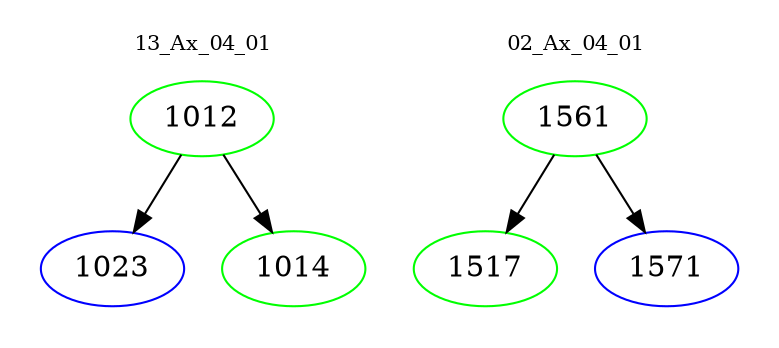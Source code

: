 digraph{
subgraph cluster_0 {
color = white
label = "13_Ax_04_01";
fontsize=10;
T0_1012 [label="1012", color="green"]
T0_1012 -> T0_1023 [color="black"]
T0_1023 [label="1023", color="blue"]
T0_1012 -> T0_1014 [color="black"]
T0_1014 [label="1014", color="green"]
}
subgraph cluster_1 {
color = white
label = "02_Ax_04_01";
fontsize=10;
T1_1561 [label="1561", color="green"]
T1_1561 -> T1_1517 [color="black"]
T1_1517 [label="1517", color="green"]
T1_1561 -> T1_1571 [color="black"]
T1_1571 [label="1571", color="blue"]
}
}
